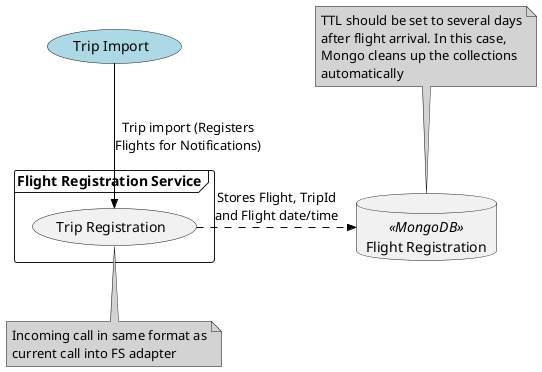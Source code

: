 @startuml UC1_TripImport
    skinparam componentArrowColor Black

    (Trip Import) as GDS #LightBlue
    frame "Flight Registration Service" {
        (Trip Registration) as FRS
    }
    database "Flight Registration" <<MongoDB>> as FRDb

    GDS -->> FRS: Trip import (Registers\nFlights for Notifications)
    FRS .right.>> FRDb: Stores Flight, TripId\nand Flight date/time

    note top of FRDb #LightGray
        TTL should be set to several days
        after flight arrival. In this case,
        Mongo cleans up the collections
        automatically
    end note

    note bottom of FRS #LightGray
        Incoming call in same format as
        current call into FS adapter
    end note
@enduml

@startuml UC_FlightRegistraton
    skinparam componentArrowColor Black

    frame "Flight Registration Service" {
        (Flight Registration) <<Scheduled>> as Sched
    }
    database "Flight Registration" <<MongoDB>> as FRDb
    frame "OAG Adapter" {
        (Flight Registration) as OAGApi

        interface " " as RcvIf
        (Notification Receiver) as Rcv
        RcvIf - Rcv
    }
    (OAG Flight Notifciations API) as OAGFn #LightBlue

    Sched <<.left.>> FRDb: <b>[001]</b> Reads Flights\nwithin window
    Sched -->> OAGApi: <b>[002]</b> Register each flight
    OAGApi --> OAGFn: <b>[003]</b> Register flight\nfor Notifications

    OAGFn ~~>> RcvIf: <b>[003a]</b> Registration\nAck/Nack
@enduml

@startuml UC_NotificationReceipt
    skinparam componentArrowColor Black

    frame "Flight Registration Service" {
        (Trip Update Listener) <<Listener>> as TripListener
        (Flight Update Listener) <<Listener>> as FlightListener
    }
    queue "Queue" <<Externally provided>> as q #LightGreen
    frame "OAG Adapter" {
        interface " " as RcvIf
        (Notification Receiver) as Rcv
        RcvIf - Rcv
    }
    (OAG Flight Notifications API) as OAGFn #LightBlue
    (Engage) #LightGreen

    FlightListener -[hidden]left- TripListener

    OAGFn ~~> RcvIf: <b>[001]</b> Flight Update Notification
    Rcv -->> q: <b>[002a]</b> Flight\nupdate event
    q ..>> FlightListener: <b>[002b]</b> Flight\nupdate event

    FlightListener -->> q: <b>[003a]</b> Trip Update\nevent for ea.\ntrip affected
    q ..>> TripListener: <b>[003b]</b> Trip Update\nevent
    TripListener -right->> Engage: <b>[004]</b> Update trip\nand/or send notification

    note bottom of TripListener #LightGray
       The expectation is that eventually
       these events will be directly listened
       to be affected downstream services.
    end note

    note bottom of Engage #LightGray
        Call to Engage to updater the trip
        should be in the same format as
        existing FS adapter call
    end note

    note as tenantNote #LightGray
        Tenant ID is not important to the Flight notifications
        flow until updating trips and/or sending notifications
        to travelelers (message <b>[003a]</b> onwards)
    end note
@enduml
